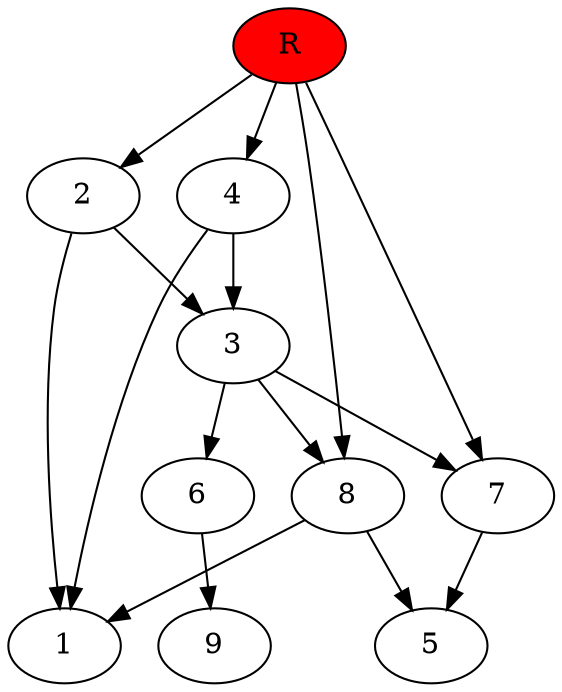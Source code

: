 digraph prb43152 {
	1
	2
	3
	4
	5
	6
	7
	8
	R [fillcolor="#ff0000" style=filled]
	2 -> 1
	2 -> 3
	3 -> 6
	3 -> 7
	3 -> 8
	4 -> 1
	4 -> 3
	6 -> 9
	7 -> 5
	8 -> 1
	8 -> 5
	R -> 2
	R -> 4
	R -> 7
	R -> 8
}
